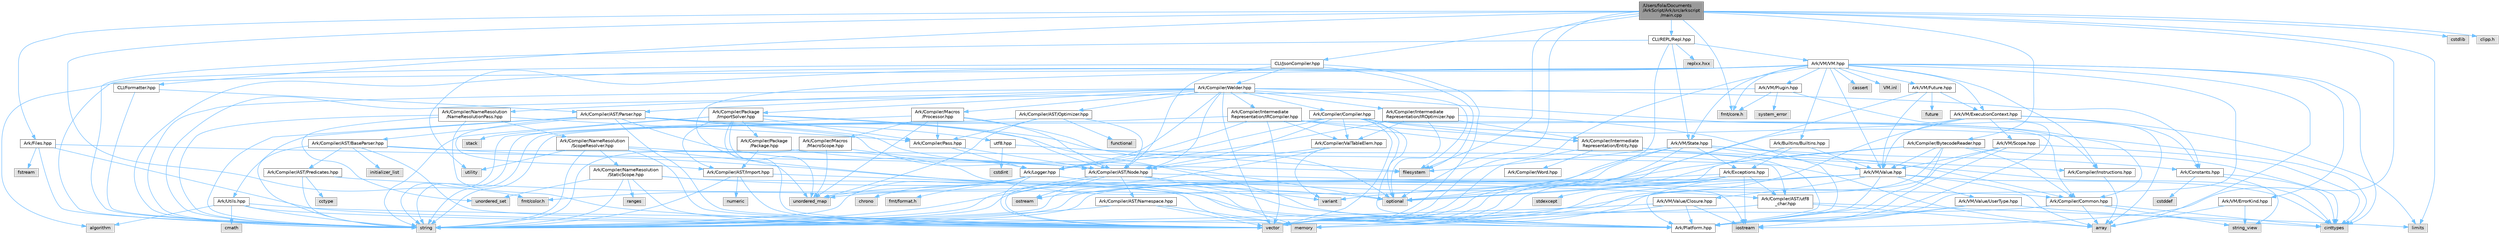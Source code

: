 digraph "/Users/fola/Documents/ArkScript/Ark/src/arkscript/main.cpp"
{
 // INTERACTIVE_SVG=YES
 // LATEX_PDF_SIZE
  bgcolor="transparent";
  edge [fontname=Helvetica,fontsize=10,labelfontname=Helvetica,labelfontsize=10];
  node [fontname=Helvetica,fontsize=10,shape=box,height=0.2,width=0.4];
  Node1 [id="Node000001",label="/Users/fola/Documents\l/ArkScript/Ark/src/arkscript\l/main.cpp",height=0.2,width=0.4,color="gray40", fillcolor="grey60", style="filled", fontcolor="black",tooltip=" "];
  Node1 -> Node2 [id="edge1_Node000001_Node000002",color="steelblue1",style="solid",tooltip=" "];
  Node2 [id="Node000002",label="iostream",height=0.2,width=0.4,color="grey60", fillcolor="#E0E0E0", style="filled",tooltip=" "];
  Node1 -> Node3 [id="edge2_Node000001_Node000003",color="steelblue1",style="solid",tooltip=" "];
  Node3 [id="Node000003",label="optional",height=0.2,width=0.4,color="grey60", fillcolor="#E0E0E0", style="filled",tooltip=" "];
  Node1 -> Node4 [id="edge3_Node000001_Node000004",color="steelblue1",style="solid",tooltip=" "];
  Node4 [id="Node000004",label="filesystem",height=0.2,width=0.4,color="grey60", fillcolor="#E0E0E0", style="filled",tooltip=" "];
  Node1 -> Node5 [id="edge4_Node000001_Node000005",color="steelblue1",style="solid",tooltip=" "];
  Node5 [id="Node000005",label="limits",height=0.2,width=0.4,color="grey60", fillcolor="#E0E0E0", style="filled",tooltip=" "];
  Node1 -> Node6 [id="edge5_Node000001_Node000006",color="steelblue1",style="solid",tooltip=" "];
  Node6 [id="Node000006",label="cstdlib",height=0.2,width=0.4,color="grey60", fillcolor="#E0E0E0", style="filled",tooltip=" "];
  Node1 -> Node7 [id="edge6_Node000001_Node000007",color="steelblue1",style="solid",tooltip=" "];
  Node7 [id="Node000007",label="clipp.h",height=0.2,width=0.4,color="grey60", fillcolor="#E0E0E0", style="filled",tooltip=" "];
  Node1 -> Node8 [id="edge7_Node000001_Node000008",color="steelblue1",style="solid",tooltip=" "];
  Node8 [id="Node000008",label="fmt/core.h",height=0.2,width=0.4,color="grey60", fillcolor="#E0E0E0", style="filled",tooltip=" "];
  Node1 -> Node9 [id="edge8_Node000001_Node000009",color="steelblue1",style="solid",tooltip=" "];
  Node9 [id="Node000009",label="fmt/color.h",height=0.2,width=0.4,color="grey60", fillcolor="#E0E0E0", style="filled",tooltip=" "];
  Node1 -> Node10 [id="edge9_Node000001_Node000010",color="steelblue1",style="solid",tooltip=" "];
  Node10 [id="Node000010",label="Ark/Files.hpp",height=0.2,width=0.4,color="grey40", fillcolor="white", style="filled",URL="$d4/dc0/Files_8hpp.html",tooltip="Lots of utilities about the filesystem."];
  Node10 -> Node11 [id="edge10_Node000010_Node000011",color="steelblue1",style="solid",tooltip=" "];
  Node11 [id="Node000011",label="string",height=0.2,width=0.4,color="grey60", fillcolor="#E0E0E0", style="filled",tooltip=" "];
  Node10 -> Node12 [id="edge11_Node000010_Node000012",color="steelblue1",style="solid",tooltip=" "];
  Node12 [id="Node000012",label="vector",height=0.2,width=0.4,color="grey60", fillcolor="#E0E0E0", style="filled",tooltip=" "];
  Node10 -> Node13 [id="edge12_Node000010_Node000013",color="steelblue1",style="solid",tooltip=" "];
  Node13 [id="Node000013",label="fstream",height=0.2,width=0.4,color="grey60", fillcolor="#E0E0E0", style="filled",tooltip=" "];
  Node10 -> Node4 [id="edge13_Node000010_Node000004",color="steelblue1",style="solid",tooltip=" "];
  Node1 -> Node14 [id="edge14_Node000001_Node000014",color="steelblue1",style="solid",tooltip=" "];
  Node14 [id="Node000014",label="Ark/Compiler/BytecodeReader.hpp",height=0.2,width=0.4,color="grey40", fillcolor="white", style="filled",URL="$d1/d84/BytecodeReader_8hpp.html",tooltip="A bytecode disassembler for ArkScript."];
  Node14 -> Node12 [id="edge15_Node000014_Node000012",color="steelblue1",style="solid",tooltip=" "];
  Node14 -> Node11 [id="edge16_Node000014_Node000011",color="steelblue1",style="solid",tooltip=" "];
  Node14 -> Node15 [id="edge17_Node000014_Node000015",color="steelblue1",style="solid",tooltip=" "];
  Node15 [id="Node000015",label="cinttypes",height=0.2,width=0.4,color="grey60", fillcolor="#E0E0E0", style="filled",tooltip=" "];
  Node14 -> Node3 [id="edge18_Node000014_Node000003",color="steelblue1",style="solid",tooltip=" "];
  Node14 -> Node16 [id="edge19_Node000014_Node000016",color="steelblue1",style="solid",tooltip=" "];
  Node16 [id="Node000016",label="Ark/Platform.hpp",height=0.2,width=0.4,color="grey40", fillcolor="white", style="filled",URL="$d5/d40/Platform_8hpp.html",tooltip="ArkScript configuration macros."];
  Node14 -> Node17 [id="edge20_Node000014_Node000017",color="steelblue1",style="solid",tooltip=" "];
  Node17 [id="Node000017",label="Ark/Compiler/Common.hpp",height=0.2,width=0.4,color="grey40", fillcolor="white", style="filled",URL="$d8/ddd/Common_8hpp.html",tooltip="Common code for the compiler."];
  Node17 -> Node18 [id="edge21_Node000017_Node000018",color="steelblue1",style="solid",tooltip=" "];
  Node18 [id="Node000018",label="array",height=0.2,width=0.4,color="grey60", fillcolor="#E0E0E0", style="filled",tooltip=" "];
  Node17 -> Node19 [id="edge22_Node000017_Node000019",color="steelblue1",style="solid",tooltip=" "];
  Node19 [id="Node000019",label="string_view",height=0.2,width=0.4,color="grey60", fillcolor="#E0E0E0", style="filled",tooltip=" "];
  Node17 -> Node12 [id="edge23_Node000017_Node000012",color="steelblue1",style="solid",tooltip=" "];
  Node17 -> Node15 [id="edge24_Node000017_Node000015",color="steelblue1",style="solid",tooltip=" "];
  Node14 -> Node20 [id="edge25_Node000014_Node000020",color="steelblue1",style="solid",tooltip=" "];
  Node20 [id="Node000020",label="Ark/VM/Value.hpp",height=0.2,width=0.4,color="grey40", fillcolor="white", style="filled",URL="$de/dfd/Value_8hpp.html",tooltip=" "];
  Node20 -> Node12 [id="edge26_Node000020_Node000012",color="steelblue1",style="solid",tooltip=" "];
  Node20 -> Node21 [id="edge27_Node000020_Node000021",color="steelblue1",style="solid",tooltip=" "];
  Node21 [id="Node000021",label="variant",height=0.2,width=0.4,color="grey60", fillcolor="#E0E0E0", style="filled",tooltip=" "];
  Node20 -> Node11 [id="edge28_Node000020_Node000011",color="steelblue1",style="solid",tooltip=" "];
  Node20 -> Node15 [id="edge29_Node000020_Node000015",color="steelblue1",style="solid",tooltip=" "];
  Node20 -> Node18 [id="edge30_Node000020_Node000018",color="steelblue1",style="solid",tooltip=" "];
  Node20 -> Node22 [id="edge31_Node000020_Node000022",color="steelblue1",style="solid",tooltip=" "];
  Node22 [id="Node000022",label="Ark/VM/Value/Closure.hpp",height=0.2,width=0.4,color="grey40", fillcolor="white", style="filled",URL="$dc/dd5/Closure_8hpp.html",tooltip="Subtype of the value type, handling closures."];
  Node22 -> Node23 [id="edge32_Node000022_Node000023",color="steelblue1",style="solid",tooltip=" "];
  Node23 [id="Node000023",label="memory",height=0.2,width=0.4,color="grey60", fillcolor="#E0E0E0", style="filled",tooltip=" "];
  Node22 -> Node2 [id="edge33_Node000022_Node000002",color="steelblue1",style="solid",tooltip=" "];
  Node22 -> Node11 [id="edge34_Node000022_Node000011",color="steelblue1",style="solid",tooltip=" "];
  Node22 -> Node16 [id="edge35_Node000022_Node000016",color="steelblue1",style="solid",tooltip=" "];
  Node20 -> Node24 [id="edge36_Node000020_Node000024",color="steelblue1",style="solid",tooltip=" "];
  Node24 [id="Node000024",label="Ark/VM/Value/UserType.hpp",height=0.2,width=0.4,color="grey40", fillcolor="white", style="filled",URL="$dc/d3d/UserType_8hpp.html",tooltip="Subtype of the value, capable of handling any C++ type."];
  Node24 -> Node2 [id="edge37_Node000024_Node000002",color="steelblue1",style="solid",tooltip=" "];
  Node24 -> Node15 [id="edge38_Node000024_Node000015",color="steelblue1",style="solid",tooltip=" "];
  Node24 -> Node16 [id="edge39_Node000024_Node000016",color="steelblue1",style="solid",tooltip=" "];
  Node20 -> Node16 [id="edge40_Node000020_Node000016",color="steelblue1",style="solid",tooltip=" "];
  Node1 -> Node25 [id="edge41_Node000001_Node000025",color="steelblue1",style="solid",tooltip=" "];
  Node25 [id="Node000025",label="CLI/JsonCompiler.hpp",height=0.2,width=0.4,color="grey40", fillcolor="white", style="filled",URL="$dc/dfd/JsonCompiler_8hpp.html",tooltip=" "];
  Node25 -> Node12 [id="edge42_Node000025_Node000012",color="steelblue1",style="solid",tooltip=" "];
  Node25 -> Node11 [id="edge43_Node000025_Node000011",color="steelblue1",style="solid",tooltip=" "];
  Node25 -> Node4 [id="edge44_Node000025_Node000004",color="steelblue1",style="solid",tooltip=" "];
  Node25 -> Node26 [id="edge45_Node000025_Node000026",color="steelblue1",style="solid",tooltip=" "];
  Node26 [id="Node000026",label="Ark/Compiler/AST/Node.hpp",height=0.2,width=0.4,color="grey40", fillcolor="white", style="filled",URL="$d7/dc6/Node_8hpp.html",tooltip="AST node used by the parser, optimizer and compiler."];
  Node26 -> Node21 [id="edge46_Node000026_Node000021",color="steelblue1",style="solid",tooltip=" "];
  Node26 -> Node27 [id="edge47_Node000026_Node000027",color="steelblue1",style="solid",tooltip=" "];
  Node27 [id="Node000027",label="ostream",height=0.2,width=0.4,color="grey60", fillcolor="#E0E0E0", style="filled",tooltip=" "];
  Node26 -> Node11 [id="edge48_Node000026_Node000011",color="steelblue1",style="solid",tooltip=" "];
  Node26 -> Node12 [id="edge49_Node000026_Node000012",color="steelblue1",style="solid",tooltip=" "];
  Node26 -> Node28 [id="edge50_Node000026_Node000028",color="steelblue1",style="solid",tooltip=" "];
  Node28 [id="Node000028",label="Ark/Compiler/AST/Namespace.hpp",height=0.2,width=0.4,color="grey40", fillcolor="white", style="filled",URL="$da/d33/Namespace_8hpp.html",tooltip=" "];
  Node28 -> Node11 [id="edge51_Node000028_Node000011",color="steelblue1",style="solid",tooltip=" "];
  Node28 -> Node12 [id="edge52_Node000028_Node000012",color="steelblue1",style="solid",tooltip=" "];
  Node28 -> Node23 [id="edge53_Node000028_Node000023",color="steelblue1",style="solid",tooltip=" "];
  Node26 -> Node17 [id="edge54_Node000026_Node000017",color="steelblue1",style="solid",tooltip=" "];
  Node26 -> Node16 [id="edge55_Node000026_Node000016",color="steelblue1",style="solid",tooltip=" "];
  Node25 -> Node29 [id="edge56_Node000025_Node000029",color="steelblue1",style="solid",tooltip=" "];
  Node29 [id="Node000029",label="Ark/Compiler/Welder.hpp",height=0.2,width=0.4,color="grey40", fillcolor="white", style="filled",URL="$de/d8e/Welder_8hpp.html",tooltip="In charge of welding everything needed to compile code."];
  Node29 -> Node11 [id="edge57_Node000029_Node000011",color="steelblue1",style="solid",tooltip=" "];
  Node29 -> Node12 [id="edge58_Node000029_Node000012",color="steelblue1",style="solid",tooltip=" "];
  Node29 -> Node4 [id="edge59_Node000029_Node000004",color="steelblue1",style="solid",tooltip=" "];
  Node29 -> Node17 [id="edge60_Node000029_Node000017",color="steelblue1",style="solid",tooltip=" "];
  Node29 -> Node26 [id="edge61_Node000029_Node000026",color="steelblue1",style="solid",tooltip=" "];
  Node29 -> Node30 [id="edge62_Node000029_Node000030",color="steelblue1",style="solid",tooltip=" "];
  Node30 [id="Node000030",label="Ark/Compiler/AST/Parser.hpp",height=0.2,width=0.4,color="grey40", fillcolor="white", style="filled",URL="$d7/ddd/Parser_8hpp.html",tooltip="Parse ArkScript code, but do not handle any import declarations."];
  Node30 -> Node31 [id="edge63_Node000030_Node000031",color="steelblue1",style="solid",tooltip=" "];
  Node31 [id="Node000031",label="Ark/Compiler/AST/BaseParser.hpp",height=0.2,width=0.4,color="grey40", fillcolor="white", style="filled",URL="$d3/d70/BaseParser_8hpp.html",tooltip=" "];
  Node31 -> Node11 [id="edge64_Node000031_Node000011",color="steelblue1",style="solid",tooltip=" "];
  Node31 -> Node12 [id="edge65_Node000031_Node000012",color="steelblue1",style="solid",tooltip=" "];
  Node31 -> Node32 [id="edge66_Node000031_Node000032",color="steelblue1",style="solid",tooltip=" "];
  Node32 [id="Node000032",label="initializer_list",height=0.2,width=0.4,color="grey60", fillcolor="#E0E0E0", style="filled",tooltip=" "];
  Node31 -> Node16 [id="edge67_Node000031_Node000016",color="steelblue1",style="solid",tooltip=" "];
  Node31 -> Node33 [id="edge68_Node000031_Node000033",color="steelblue1",style="solid",tooltip=" "];
  Node33 [id="Node000033",label="Ark/Compiler/AST/Predicates.hpp",height=0.2,width=0.4,color="grey40", fillcolor="white", style="filled",URL="$dc/d59/Predicates_8hpp.html",tooltip=" "];
  Node33 -> Node11 [id="edge69_Node000033_Node000011",color="steelblue1",style="solid",tooltip=" "];
  Node33 -> Node34 [id="edge70_Node000033_Node000034",color="steelblue1",style="solid",tooltip=" "];
  Node34 [id="Node000034",label="cctype",height=0.2,width=0.4,color="grey60", fillcolor="#E0E0E0", style="filled",tooltip=" "];
  Node33 -> Node35 [id="edge71_Node000033_Node000035",color="steelblue1",style="solid",tooltip=" "];
  Node35 [id="Node000035",label="Ark/Compiler/AST/utf8\l_char.hpp",height=0.2,width=0.4,color="grey40", fillcolor="white", style="filled",URL="$db/d4e/utf8__char_8hpp.html",tooltip=" "];
  Node35 -> Node18 [id="edge72_Node000035_Node000018",color="steelblue1",style="solid",tooltip=" "];
  Node35 -> Node11 [id="edge73_Node000035_Node000011",color="steelblue1",style="solid",tooltip=" "];
  Node35 -> Node5 [id="edge74_Node000035_Node000005",color="steelblue1",style="solid",tooltip=" "];
  Node31 -> Node35 [id="edge75_Node000031_Node000035",color="steelblue1",style="solid",tooltip=" "];
  Node30 -> Node26 [id="edge76_Node000030_Node000026",color="steelblue1",style="solid",tooltip=" "];
  Node30 -> Node36 [id="edge77_Node000030_Node000036",color="steelblue1",style="solid",tooltip=" "];
  Node36 [id="Node000036",label="Ark/Compiler/AST/Import.hpp",height=0.2,width=0.4,color="grey40", fillcolor="white", style="filled",URL="$d4/d32/Import_8hpp.html",tooltip=" "];
  Node36 -> Node12 [id="edge78_Node000036_Node000012",color="steelblue1",style="solid",tooltip=" "];
  Node36 -> Node11 [id="edge79_Node000036_Node000011",color="steelblue1",style="solid",tooltip=" "];
  Node36 -> Node37 [id="edge80_Node000036_Node000037",color="steelblue1",style="solid",tooltip=" "];
  Node37 [id="Node000037",label="numeric",height=0.2,width=0.4,color="grey60", fillcolor="#E0E0E0", style="filled",tooltip=" "];
  Node36 -> Node16 [id="edge81_Node000036_Node000016",color="steelblue1",style="solid",tooltip=" "];
  Node30 -> Node38 [id="edge82_Node000030_Node000038",color="steelblue1",style="solid",tooltip=" "];
  Node38 [id="Node000038",label="Ark/Logger.hpp",height=0.2,width=0.4,color="grey40", fillcolor="white", style="filled",URL="$d9/d11/Logger_8hpp.html",tooltip="Internal logger."];
  Node38 -> Node2 [id="edge83_Node000038_Node000002",color="steelblue1",style="solid",tooltip=" "];
  Node38 -> Node39 [id="edge84_Node000038_Node000039",color="steelblue1",style="solid",tooltip=" "];
  Node39 [id="Node000039",label="fmt/format.h",height=0.2,width=0.4,color="grey60", fillcolor="#E0E0E0", style="filled",tooltip=" "];
  Node38 -> Node11 [id="edge85_Node000038_Node000011",color="steelblue1",style="solid",tooltip=" "];
  Node38 -> Node40 [id="edge86_Node000038_Node000040",color="steelblue1",style="solid",tooltip=" "];
  Node40 [id="Node000040",label="chrono",height=0.2,width=0.4,color="grey60", fillcolor="#E0E0E0", style="filled",tooltip=" "];
  Node38 -> Node12 [id="edge87_Node000038_Node000012",color="steelblue1",style="solid",tooltip=" "];
  Node38 -> Node41 [id="edge88_Node000038_Node000041",color="steelblue1",style="solid",tooltip=" "];
  Node41 [id="Node000041",label="unordered_map",height=0.2,width=0.4,color="grey60", fillcolor="#E0E0E0", style="filled",tooltip=" "];
  Node38 -> Node9 [id="edge89_Node000038_Node000009",color="steelblue1",style="solid",tooltip=" "];
  Node30 -> Node42 [id="edge90_Node000030_Node000042",color="steelblue1",style="solid",tooltip=" "];
  Node42 [id="Node000042",label="Ark/Utils.hpp",height=0.2,width=0.4,color="grey40", fillcolor="white", style="filled",URL="$d4/dcb/Ark_2Utils_8hpp.html",tooltip="Lots of utilities about string, filesystem and more."];
  Node42 -> Node16 [id="edge91_Node000042_Node000016",color="steelblue1",style="solid",tooltip=" "];
  Node42 -> Node43 [id="edge92_Node000042_Node000043",color="steelblue1",style="solid",tooltip=" "];
  Node43 [id="Node000043",label="algorithm",height=0.2,width=0.4,color="grey60", fillcolor="#E0E0E0", style="filled",tooltip=" "];
  Node42 -> Node11 [id="edge93_Node000042_Node000011",color="steelblue1",style="solid",tooltip=" "];
  Node42 -> Node12 [id="edge94_Node000042_Node000012",color="steelblue1",style="solid",tooltip=" "];
  Node42 -> Node44 [id="edge95_Node000042_Node000044",color="steelblue1",style="solid",tooltip=" "];
  Node44 [id="Node000044",label="cmath",height=0.2,width=0.4,color="grey60", fillcolor="#E0E0E0", style="filled",tooltip=" "];
  Node30 -> Node16 [id="edge96_Node000030_Node000016",color="steelblue1",style="solid",tooltip=" "];
  Node30 -> Node11 [id="edge97_Node000030_Node000011",color="steelblue1",style="solid",tooltip=" "];
  Node30 -> Node3 [id="edge98_Node000030_Node000003",color="steelblue1",style="solid",tooltip=" "];
  Node30 -> Node12 [id="edge99_Node000030_Node000012",color="steelblue1",style="solid",tooltip=" "];
  Node30 -> Node45 [id="edge100_Node000030_Node000045",color="steelblue1",style="solid",tooltip=" "];
  Node45 [id="Node000045",label="utf8.hpp",height=0.2,width=0.4,color="grey40", fillcolor="white", style="filled",URL="$d1/d85/utf8_8hpp.html",tooltip=" "];
  Node45 -> Node18 [id="edge101_Node000045_Node000018",color="steelblue1",style="solid",tooltip=" "];
  Node45 -> Node46 [id="edge102_Node000045_Node000046",color="steelblue1",style="solid",tooltip=" "];
  Node46 [id="Node000046",label="cstdint",height=0.2,width=0.4,color="grey60", fillcolor="#E0E0E0", style="filled",tooltip=" "];
  Node29 -> Node47 [id="edge103_Node000029_Node000047",color="steelblue1",style="solid",tooltip=" "];
  Node47 [id="Node000047",label="Ark/Compiler/Compiler.hpp",height=0.2,width=0.4,color="grey40", fillcolor="white", style="filled",URL="$d8/d0f/Compiler_8hpp.html",tooltip="ArkScript compiler is in charge of transforming the AST into bytecode."];
  Node47 -> Node12 [id="edge104_Node000047_Node000012",color="steelblue1",style="solid",tooltip=" "];
  Node47 -> Node11 [id="edge105_Node000047_Node000011",color="steelblue1",style="solid",tooltip=" "];
  Node47 -> Node15 [id="edge106_Node000047_Node000015",color="steelblue1",style="solid",tooltip=" "];
  Node47 -> Node3 [id="edge107_Node000047_Node000003",color="steelblue1",style="solid",tooltip=" "];
  Node47 -> Node16 [id="edge108_Node000047_Node000016",color="steelblue1",style="solid",tooltip=" "];
  Node47 -> Node38 [id="edge109_Node000047_Node000038",color="steelblue1",style="solid",tooltip=" "];
  Node47 -> Node48 [id="edge110_Node000047_Node000048",color="steelblue1",style="solid",tooltip=" "];
  Node48 [id="Node000048",label="Ark/Compiler/Instructions.hpp",height=0.2,width=0.4,color="grey40", fillcolor="white", style="filled",URL="$d8/daa/Instructions_8hpp.html",tooltip="The different instructions used by the compiler and virtual machine."];
  Node48 -> Node18 [id="edge111_Node000048_Node000018",color="steelblue1",style="solid",tooltip=" "];
  Node47 -> Node49 [id="edge112_Node000047_Node000049",color="steelblue1",style="solid",tooltip=" "];
  Node49 [id="Node000049",label="Ark/Compiler/Intermediate\lRepresentation/Entity.hpp",height=0.2,width=0.4,color="grey40", fillcolor="white", style="filled",URL="$de/da6/Entity_8hpp.html",tooltip="An entity in the IR is a bundle of information."];
  Node49 -> Node15 [id="edge113_Node000049_Node000015",color="steelblue1",style="solid",tooltip=" "];
  Node49 -> Node12 [id="edge114_Node000049_Node000012",color="steelblue1",style="solid",tooltip=" "];
  Node49 -> Node50 [id="edge115_Node000049_Node000050",color="steelblue1",style="solid",tooltip=" "];
  Node50 [id="Node000050",label="Ark/Compiler/Word.hpp",height=0.2,width=0.4,color="grey40", fillcolor="white", style="filled",URL="$db/d53/Word_8hpp.html",tooltip="Describe an instruction and its immediate argument."];
  Node49 -> Node48 [id="edge116_Node000049_Node000048",color="steelblue1",style="solid",tooltip=" "];
  Node47 -> Node26 [id="edge117_Node000047_Node000026",color="steelblue1",style="solid",tooltip=" "];
  Node47 -> Node51 [id="edge118_Node000047_Node000051",color="steelblue1",style="solid",tooltip=" "];
  Node51 [id="Node000051",label="Ark/Compiler/ValTableElem.hpp",height=0.2,width=0.4,color="grey40", fillcolor="white", style="filled",URL="$dd/de7/ValTableElem_8hpp.html",tooltip="The basic value type handled by the compiler."];
  Node51 -> Node21 [id="edge119_Node000051_Node000021",color="steelblue1",style="solid",tooltip=" "];
  Node51 -> Node11 [id="edge120_Node000051_Node000011",color="steelblue1",style="solid",tooltip=" "];
  Node51 -> Node26 [id="edge121_Node000051_Node000026",color="steelblue1",style="solid",tooltip=" "];
  Node29 -> Node52 [id="edge122_Node000029_Node000052",color="steelblue1",style="solid",tooltip=" "];
  Node52 [id="Node000052",label="Ark/Compiler/Intermediate\lRepresentation/IROptimizer.hpp",height=0.2,width=0.4,color="grey40", fillcolor="white", style="filled",URL="$d0/de2/IROptimizer_8hpp.html",tooltip="Optimize IR based on IR entity grouped by 2 (or more)"];
  Node52 -> Node16 [id="edge123_Node000052_Node000016",color="steelblue1",style="solid",tooltip=" "];
  Node52 -> Node38 [id="edge124_Node000052_Node000038",color="steelblue1",style="solid",tooltip=" "];
  Node52 -> Node51 [id="edge125_Node000052_Node000051",color="steelblue1",style="solid",tooltip=" "];
  Node52 -> Node49 [id="edge126_Node000052_Node000049",color="steelblue1",style="solid",tooltip=" "];
  Node52 -> Node3 [id="edge127_Node000052_Node000003",color="steelblue1",style="solid",tooltip=" "];
  Node29 -> Node53 [id="edge128_Node000029_Node000053",color="steelblue1",style="solid",tooltip=" "];
  Node53 [id="Node000053",label="Ark/Compiler/Intermediate\lRepresentation/IRCompiler.hpp",height=0.2,width=0.4,color="grey40", fillcolor="white", style="filled",URL="$df/d86/IRCompiler_8hpp.html",tooltip="Compile the intermediate representation to bytecode."];
  Node53 -> Node12 [id="edge129_Node000053_Node000012",color="steelblue1",style="solid",tooltip=" "];
  Node53 -> Node11 [id="edge130_Node000053_Node000011",color="steelblue1",style="solid",tooltip=" "];
  Node53 -> Node16 [id="edge131_Node000053_Node000016",color="steelblue1",style="solid",tooltip=" "];
  Node53 -> Node38 [id="edge132_Node000053_Node000038",color="steelblue1",style="solid",tooltip=" "];
  Node53 -> Node17 [id="edge133_Node000053_Node000017",color="steelblue1",style="solid",tooltip=" "];
  Node53 -> Node51 [id="edge134_Node000053_Node000051",color="steelblue1",style="solid",tooltip=" "];
  Node53 -> Node49 [id="edge135_Node000053_Node000049",color="steelblue1",style="solid",tooltip=" "];
  Node29 -> Node54 [id="edge136_Node000029_Node000054",color="steelblue1",style="solid",tooltip=" "];
  Node54 [id="Node000054",label="Ark/Constants.hpp",height=0.2,width=0.4,color="grey40", fillcolor="white", style="filled",URL="$d6/de9/Constants_8hpp.html",tooltip="Constants used by ArkScript."];
  Node54 -> Node19 [id="edge137_Node000054_Node000019",color="steelblue1",style="solid",tooltip=" "];
  Node54 -> Node15 [id="edge138_Node000054_Node000015",color="steelblue1",style="solid",tooltip=" "];
  Node54 -> Node55 [id="edge139_Node000054_Node000055",color="steelblue1",style="solid",tooltip=" "];
  Node55 [id="Node000055",label="cstddef",height=0.2,width=0.4,color="grey60", fillcolor="#E0E0E0", style="filled",tooltip=" "];
  Node29 -> Node38 [id="edge140_Node000029_Node000038",color="steelblue1",style="solid",tooltip=" "];
  Node29 -> Node56 [id="edge141_Node000029_Node000056",color="steelblue1",style="solid",tooltip=" "];
  Node56 [id="Node000056",label="Ark/Compiler/Package\l/ImportSolver.hpp",height=0.2,width=0.4,color="grey40", fillcolor="white", style="filled",URL="$d1/db0/ImportSolver_8hpp.html",tooltip="Handle imports, resolve them with modules and everything."];
  Node56 -> Node57 [id="edge142_Node000056_Node000057",color="steelblue1",style="solid",tooltip=" "];
  Node57 [id="Node000057",label="stack",height=0.2,width=0.4,color="grey60", fillcolor="#E0E0E0", style="filled",tooltip=" "];
  Node56 -> Node12 [id="edge143_Node000056_Node000012",color="steelblue1",style="solid",tooltip=" "];
  Node56 -> Node11 [id="edge144_Node000056_Node000011",color="steelblue1",style="solid",tooltip=" "];
  Node56 -> Node4 [id="edge145_Node000056_Node000004",color="steelblue1",style="solid",tooltip=" "];
  Node56 -> Node41 [id="edge146_Node000056_Node000041",color="steelblue1",style="solid",tooltip=" "];
  Node56 -> Node58 [id="edge147_Node000056_Node000058",color="steelblue1",style="solid",tooltip=" "];
  Node58 [id="Node000058",label="Ark/Compiler/Pass.hpp",height=0.2,width=0.4,color="grey40", fillcolor="white", style="filled",URL="$df/d5f/Pass_8hpp.html",tooltip="Interface for a compiler pass (take in an AST, output an AST)"];
  Node58 -> Node26 [id="edge148_Node000058_Node000026",color="steelblue1",style="solid",tooltip=" "];
  Node58 -> Node38 [id="edge149_Node000058_Node000038",color="steelblue1",style="solid",tooltip=" "];
  Node56 -> Node26 [id="edge150_Node000056_Node000026",color="steelblue1",style="solid",tooltip=" "];
  Node56 -> Node36 [id="edge151_Node000056_Node000036",color="steelblue1",style="solid",tooltip=" "];
  Node56 -> Node59 [id="edge152_Node000056_Node000059",color="steelblue1",style="solid",tooltip=" "];
  Node59 [id="Node000059",label="Ark/Compiler/Package\l/Package.hpp",height=0.2,width=0.4,color="grey40", fillcolor="white", style="filled",URL="$d8/d80/Package_8hpp.html",tooltip=" "];
  Node59 -> Node26 [id="edge153_Node000059_Node000026",color="steelblue1",style="solid",tooltip=" "];
  Node59 -> Node36 [id="edge154_Node000059_Node000036",color="steelblue1",style="solid",tooltip=" "];
  Node29 -> Node60 [id="edge155_Node000029_Node000060",color="steelblue1",style="solid",tooltip=" "];
  Node60 [id="Node000060",label="Ark/Compiler/Macros\l/Processor.hpp",height=0.2,width=0.4,color="grey40", fillcolor="white", style="filled",URL="$de/db1/Processor_8hpp.html",tooltip="Handles the macros and their expansion in ArkScript source code."];
  Node60 -> Node26 [id="edge156_Node000060_Node000026",color="steelblue1",style="solid",tooltip=" "];
  Node60 -> Node61 [id="edge157_Node000060_Node000061",color="steelblue1",style="solid",tooltip=" "];
  Node61 [id="Node000061",label="Ark/Compiler/Macros\l/MacroScope.hpp",height=0.2,width=0.4,color="grey40", fillcolor="white", style="filled",URL="$d7/dfb/MacroScope_8hpp.html",tooltip="Defines tools to handle macro definitions."];
  Node61 -> Node26 [id="edge158_Node000061_Node000026",color="steelblue1",style="solid",tooltip=" "];
  Node61 -> Node41 [id="edge159_Node000061_Node000041",color="steelblue1",style="solid",tooltip=" "];
  Node61 -> Node11 [id="edge160_Node000061_Node000011",color="steelblue1",style="solid",tooltip=" "];
  Node60 -> Node58 [id="edge161_Node000060_Node000058",color="steelblue1",style="solid",tooltip=" "];
  Node60 -> Node41 [id="edge162_Node000060_Node000041",color="steelblue1",style="solid",tooltip=" "];
  Node60 -> Node3 [id="edge163_Node000060_Node000003",color="steelblue1",style="solid",tooltip=" "];
  Node60 -> Node11 [id="edge164_Node000060_Node000011",color="steelblue1",style="solid",tooltip=" "];
  Node29 -> Node62 [id="edge165_Node000029_Node000062",color="steelblue1",style="solid",tooltip=" "];
  Node62 [id="Node000062",label="Ark/Compiler/AST/Optimizer.hpp",height=0.2,width=0.4,color="grey40", fillcolor="white", style="filled",URL="$db/d93/Optimizer_8hpp.html",tooltip="Optimizes a given ArkScript AST."];
  Node62 -> Node63 [id="edge166_Node000062_Node000063",color="steelblue1",style="solid",tooltip=" "];
  Node63 [id="Node000063",label="functional",height=0.2,width=0.4,color="grey60", fillcolor="#E0E0E0", style="filled",tooltip=" "];
  Node62 -> Node41 [id="edge167_Node000062_Node000041",color="steelblue1",style="solid",tooltip=" "];
  Node62 -> Node11 [id="edge168_Node000062_Node000011",color="steelblue1",style="solid",tooltip=" "];
  Node62 -> Node58 [id="edge169_Node000062_Node000058",color="steelblue1",style="solid",tooltip=" "];
  Node62 -> Node26 [id="edge170_Node000062_Node000026",color="steelblue1",style="solid",tooltip=" "];
  Node29 -> Node64 [id="edge171_Node000029_Node000064",color="steelblue1",style="solid",tooltip=" "];
  Node64 [id="Node000064",label="Ark/Compiler/NameResolution\l/NameResolutionPass.hpp",height=0.2,width=0.4,color="grey40", fillcolor="white", style="filled",URL="$d4/de8/NameResolutionPass_8hpp.html",tooltip=" "];
  Node64 -> Node12 [id="edge172_Node000064_Node000012",color="steelblue1",style="solid",tooltip=" "];
  Node64 -> Node11 [id="edge173_Node000064_Node000011",color="steelblue1",style="solid",tooltip=" "];
  Node64 -> Node65 [id="edge174_Node000064_Node000065",color="steelblue1",style="solid",tooltip=" "];
  Node65 [id="Node000065",label="unordered_set",height=0.2,width=0.4,color="grey60", fillcolor="#E0E0E0", style="filled",tooltip=" "];
  Node64 -> Node58 [id="edge175_Node000064_Node000058",color="steelblue1",style="solid",tooltip=" "];
  Node64 -> Node66 [id="edge176_Node000064_Node000066",color="steelblue1",style="solid",tooltip=" "];
  Node66 [id="Node000066",label="Ark/Compiler/NameResolution\l/ScopeResolver.hpp",height=0.2,width=0.4,color="grey40", fillcolor="white", style="filled",URL="$db/d5b/ScopeResolver_8hpp.html",tooltip="Handle scope resolution at compile time."];
  Node66 -> Node11 [id="edge177_Node000066_Node000011",color="steelblue1",style="solid",tooltip=" "];
  Node66 -> Node3 [id="edge178_Node000066_Node000003",color="steelblue1",style="solid",tooltip=" "];
  Node66 -> Node23 [id="edge179_Node000066_Node000023",color="steelblue1",style="solid",tooltip=" "];
  Node66 -> Node12 [id="edge180_Node000066_Node000012",color="steelblue1",style="solid",tooltip=" "];
  Node66 -> Node67 [id="edge181_Node000066_Node000067",color="steelblue1",style="solid",tooltip=" "];
  Node67 [id="Node000067",label="utility",height=0.2,width=0.4,color="grey60", fillcolor="#E0E0E0", style="filled",tooltip=" "];
  Node66 -> Node68 [id="edge182_Node000066_Node000068",color="steelblue1",style="solid",tooltip=" "];
  Node68 [id="Node000068",label="Ark/Compiler/NameResolution\l/StaticScope.hpp",height=0.2,width=0.4,color="grey40", fillcolor="white", style="filled",URL="$df/db8/StaticScope_8hpp.html",tooltip=" "];
  Node68 -> Node11 [id="edge183_Node000068_Node000011",color="steelblue1",style="solid",tooltip=" "];
  Node68 -> Node3 [id="edge184_Node000068_Node000003",color="steelblue1",style="solid",tooltip=" "];
  Node68 -> Node23 [id="edge185_Node000068_Node000023",color="steelblue1",style="solid",tooltip=" "];
  Node68 -> Node12 [id="edge186_Node000068_Node000012",color="steelblue1",style="solid",tooltip=" "];
  Node68 -> Node69 [id="edge187_Node000068_Node000069",color="steelblue1",style="solid",tooltip=" "];
  Node69 [id="Node000069",label="ranges",height=0.2,width=0.4,color="grey60", fillcolor="#E0E0E0", style="filled",tooltip=" "];
  Node68 -> Node65 [id="edge188_Node000068_Node000065",color="steelblue1",style="solid",tooltip=" "];
  Node1 -> Node70 [id="edge189_Node000001_Node000070",color="steelblue1",style="solid",tooltip=" "];
  Node70 [id="Node000070",label="CLI/REPL/Repl.hpp",height=0.2,width=0.4,color="grey40", fillcolor="white", style="filled",URL="$d5/da5/Repl_8hpp.html",tooltip="ArkScript REPL - Read Eval Print Loop."];
  Node70 -> Node11 [id="edge190_Node000070_Node000011",color="steelblue1",style="solid",tooltip=" "];
  Node70 -> Node3 [id="edge191_Node000070_Node000003",color="steelblue1",style="solid",tooltip=" "];
  Node70 -> Node71 [id="edge192_Node000070_Node000071",color="steelblue1",style="solid",tooltip=" "];
  Node71 [id="Node000071",label="Ark/VM/VM.hpp",height=0.2,width=0.4,color="grey40", fillcolor="white", style="filled",URL="$d1/d91/VM_8hpp.html",tooltip="The ArkScript virtual machine."];
  Node71 -> Node18 [id="edge193_Node000071_Node000018",color="steelblue1",style="solid",tooltip=" "];
  Node71 -> Node12 [id="edge194_Node000071_Node000012",color="steelblue1",style="solid",tooltip=" "];
  Node71 -> Node11 [id="edge195_Node000071_Node000011",color="steelblue1",style="solid",tooltip=" "];
  Node71 -> Node72 [id="edge196_Node000071_Node000072",color="steelblue1",style="solid",tooltip=" "];
  Node72 [id="Node000072",label="cassert",height=0.2,width=0.4,color="grey60", fillcolor="#E0E0E0", style="filled",tooltip=" "];
  Node71 -> Node67 [id="edge197_Node000071_Node000067",color="steelblue1",style="solid",tooltip=" "];
  Node71 -> Node15 [id="edge198_Node000071_Node000015",color="steelblue1",style="solid",tooltip=" "];
  Node71 -> Node41 [id="edge199_Node000071_Node000041",color="steelblue1",style="solid",tooltip=" "];
  Node71 -> Node43 [id="edge200_Node000071_Node000043",color="steelblue1",style="solid",tooltip=" "];
  Node71 -> Node8 [id="edge201_Node000071_Node000008",color="steelblue1",style="solid",tooltip=" "];
  Node71 -> Node48 [id="edge202_Node000071_Node000048",color="steelblue1",style="solid",tooltip=" "];
  Node71 -> Node20 [id="edge203_Node000071_Node000020",color="steelblue1",style="solid",tooltip=" "];
  Node71 -> Node73 [id="edge204_Node000071_Node000073",color="steelblue1",style="solid",tooltip=" "];
  Node73 [id="Node000073",label="Ark/VM/State.hpp",height=0.2,width=0.4,color="grey40", fillcolor="white", style="filled",URL="$d0/db5/State_8hpp.html",tooltip="State used by the virtual machine: it loads the bytecode, can compile it if needed,..."];
  Node73 -> Node11 [id="edge205_Node000073_Node000011",color="steelblue1",style="solid",tooltip=" "];
  Node73 -> Node12 [id="edge206_Node000073_Node000012",color="steelblue1",style="solid",tooltip=" "];
  Node73 -> Node41 [id="edge207_Node000073_Node000041",color="steelblue1",style="solid",tooltip=" "];
  Node73 -> Node4 [id="edge208_Node000073_Node000004",color="steelblue1",style="solid",tooltip=" "];
  Node73 -> Node54 [id="edge209_Node000073_Node000054",color="steelblue1",style="solid",tooltip=" "];
  Node73 -> Node20 [id="edge210_Node000073_Node000020",color="steelblue1",style="solid",tooltip=" "];
  Node73 -> Node17 [id="edge211_Node000073_Node000017",color="steelblue1",style="solid",tooltip=" "];
  Node73 -> Node74 [id="edge212_Node000073_Node000074",color="steelblue1",style="solid",tooltip=" "];
  Node74 [id="Node000074",label="Ark/Exceptions.hpp",height=0.2,width=0.4,color="grey40", fillcolor="white", style="filled",URL="$d2/de9/Exceptions_8hpp.html",tooltip="ArkScript homemade exceptions."];
  Node74 -> Node11 [id="edge213_Node000074_Node000011",color="steelblue1",style="solid",tooltip=" "];
  Node74 -> Node12 [id="edge214_Node000074_Node000012",color="steelblue1",style="solid",tooltip=" "];
  Node74 -> Node75 [id="edge215_Node000074_Node000075",color="steelblue1",style="solid",tooltip=" "];
  Node75 [id="Node000075",label="stdexcept",height=0.2,width=0.4,color="grey60", fillcolor="#E0E0E0", style="filled",tooltip=" "];
  Node74 -> Node3 [id="edge216_Node000074_Node000003",color="steelblue1",style="solid",tooltip=" "];
  Node74 -> Node27 [id="edge217_Node000074_Node000027",color="steelblue1",style="solid",tooltip=" "];
  Node74 -> Node2 [id="edge218_Node000074_Node000002",color="steelblue1",style="solid",tooltip=" "];
  Node74 -> Node35 [id="edge219_Node000074_Node000035",color="steelblue1",style="solid",tooltip=" "];
  Node74 -> Node16 [id="edge220_Node000074_Node000016",color="steelblue1",style="solid",tooltip=" "];
  Node71 -> Node76 [id="edge221_Node000071_Node000076",color="steelblue1",style="solid",tooltip=" "];
  Node76 [id="Node000076",label="Ark/VM/ErrorKind.hpp",height=0.2,width=0.4,color="grey40", fillcolor="white", style="filled",URL="$de/df9/ErrorKind_8hpp.html",tooltip=" "];
  Node76 -> Node18 [id="edge222_Node000076_Node000018",color="steelblue1",style="solid",tooltip=" "];
  Node76 -> Node19 [id="edge223_Node000076_Node000019",color="steelblue1",style="solid",tooltip=" "];
  Node71 -> Node77 [id="edge224_Node000071_Node000077",color="steelblue1",style="solid",tooltip=" "];
  Node77 [id="Node000077",label="Ark/VM/ExecutionContext.hpp",height=0.2,width=0.4,color="grey40", fillcolor="white", style="filled",URL="$db/df6/ExecutionContext_8hpp.html",tooltip="Keeping track of the internal data needed by the VM."];
  Node77 -> Node18 [id="edge225_Node000077_Node000018",color="steelblue1",style="solid",tooltip=" "];
  Node77 -> Node5 [id="edge226_Node000077_Node000005",color="steelblue1",style="solid",tooltip=" "];
  Node77 -> Node23 [id="edge227_Node000077_Node000023",color="steelblue1",style="solid",tooltip=" "];
  Node77 -> Node3 [id="edge228_Node000077_Node000003",color="steelblue1",style="solid",tooltip=" "];
  Node77 -> Node54 [id="edge229_Node000077_Node000054",color="steelblue1",style="solid",tooltip=" "];
  Node77 -> Node20 [id="edge230_Node000077_Node000020",color="steelblue1",style="solid",tooltip=" "];
  Node77 -> Node78 [id="edge231_Node000077_Node000078",color="steelblue1",style="solid",tooltip=" "];
  Node78 [id="Node000078",label="Ark/VM/Scope.hpp",height=0.2,width=0.4,color="grey40", fillcolor="white", style="filled",URL="$d8/dcd/Scope_8hpp.html",tooltip="The virtual machine scope system."];
  Node78 -> Node12 [id="edge232_Node000078_Node000012",color="steelblue1",style="solid",tooltip=" "];
  Node78 -> Node15 [id="edge233_Node000078_Node000015",color="steelblue1",style="solid",tooltip=" "];
  Node78 -> Node16 [id="edge234_Node000078_Node000016",color="steelblue1",style="solid",tooltip=" "];
  Node78 -> Node20 [id="edge235_Node000078_Node000020",color="steelblue1",style="solid",tooltip=" "];
  Node71 -> Node79 [id="edge236_Node000071_Node000079",color="steelblue1",style="solid",tooltip=" "];
  Node79 [id="Node000079",label="Ark/Builtins/Builtins.hpp",height=0.2,width=0.4,color="grey40", fillcolor="white", style="filled",URL="$da/d84/Builtins_8hpp.html",tooltip="Host the declaration of all the ArkScript builtins."];
  Node79 -> Node12 [id="edge237_Node000079_Node000012",color="steelblue1",style="solid",tooltip=" "];
  Node79 -> Node20 [id="edge238_Node000079_Node000020",color="steelblue1",style="solid",tooltip=" "];
  Node79 -> Node74 [id="edge239_Node000079_Node000074",color="steelblue1",style="solid",tooltip=" "];
  Node71 -> Node16 [id="edge240_Node000071_Node000016",color="steelblue1",style="solid",tooltip=" "];
  Node71 -> Node80 [id="edge241_Node000071_Node000080",color="steelblue1",style="solid",tooltip=" "];
  Node80 [id="Node000080",label="Ark/VM/Plugin.hpp",height=0.2,width=0.4,color="grey40", fillcolor="white", style="filled",URL="$db/d0e/Plugin_8hpp.html",tooltip="Loads .dll/.so/.dynlib files."];
  Node80 -> Node16 [id="edge242_Node000080_Node000016",color="steelblue1",style="solid",tooltip=" "];
  Node80 -> Node11 [id="edge243_Node000080_Node000011",color="steelblue1",style="solid",tooltip=" "];
  Node80 -> Node81 [id="edge244_Node000080_Node000081",color="steelblue1",style="solid",tooltip=" "];
  Node81 [id="Node000081",label="system_error",height=0.2,width=0.4,color="grey60", fillcolor="#E0E0E0", style="filled",tooltip=" "];
  Node80 -> Node8 [id="edge245_Node000080_Node000008",color="steelblue1",style="solid",tooltip=" "];
  Node71 -> Node82 [id="edge246_Node000071_Node000082",color="steelblue1",style="solid",tooltip=" "];
  Node82 [id="Node000082",label="Ark/VM/Future.hpp",height=0.2,width=0.4,color="grey40", fillcolor="white", style="filled",URL="$d0/dda/Future_8hpp.html",tooltip=" "];
  Node82 -> Node83 [id="edge247_Node000082_Node000083",color="steelblue1",style="solid",tooltip=" "];
  Node83 [id="Node000083",label="future",height=0.2,width=0.4,color="grey60", fillcolor="#E0E0E0", style="filled",tooltip=" "];
  Node82 -> Node12 [id="edge248_Node000082_Node000012",color="steelblue1",style="solid",tooltip=" "];
  Node82 -> Node20 [id="edge249_Node000082_Node000020",color="steelblue1",style="solid",tooltip=" "];
  Node82 -> Node77 [id="edge250_Node000082_Node000077",color="steelblue1",style="solid",tooltip=" "];
  Node71 -> Node84 [id="edge251_Node000071_Node000084",color="steelblue1",style="solid",tooltip=" "];
  Node84 [id="Node000084",label="VM.inl",height=0.2,width=0.4,color="grey60", fillcolor="#E0E0E0", style="filled",tooltip=" "];
  Node70 -> Node73 [id="edge252_Node000070_Node000073",color="steelblue1",style="solid",tooltip=" "];
  Node70 -> Node85 [id="edge253_Node000070_Node000085",color="steelblue1",style="solid",tooltip=" "];
  Node85 [id="Node000085",label="replxx.hxx",height=0.2,width=0.4,color="grey60", fillcolor="#E0E0E0", style="filled",tooltip=" "];
  Node1 -> Node86 [id="edge254_Node000001_Node000086",color="steelblue1",style="solid",tooltip=" "];
  Node86 [id="Node000086",label="CLI/Formatter.hpp",height=0.2,width=0.4,color="grey40", fillcolor="white", style="filled",URL="$d9/d2e/Formatter_8hpp.html",tooltip=" "];
  Node86 -> Node11 [id="edge255_Node000086_Node000011",color="steelblue1",style="solid",tooltip=" "];
  Node86 -> Node30 [id="edge256_Node000086_Node000030",color="steelblue1",style="solid",tooltip=" "];
}
